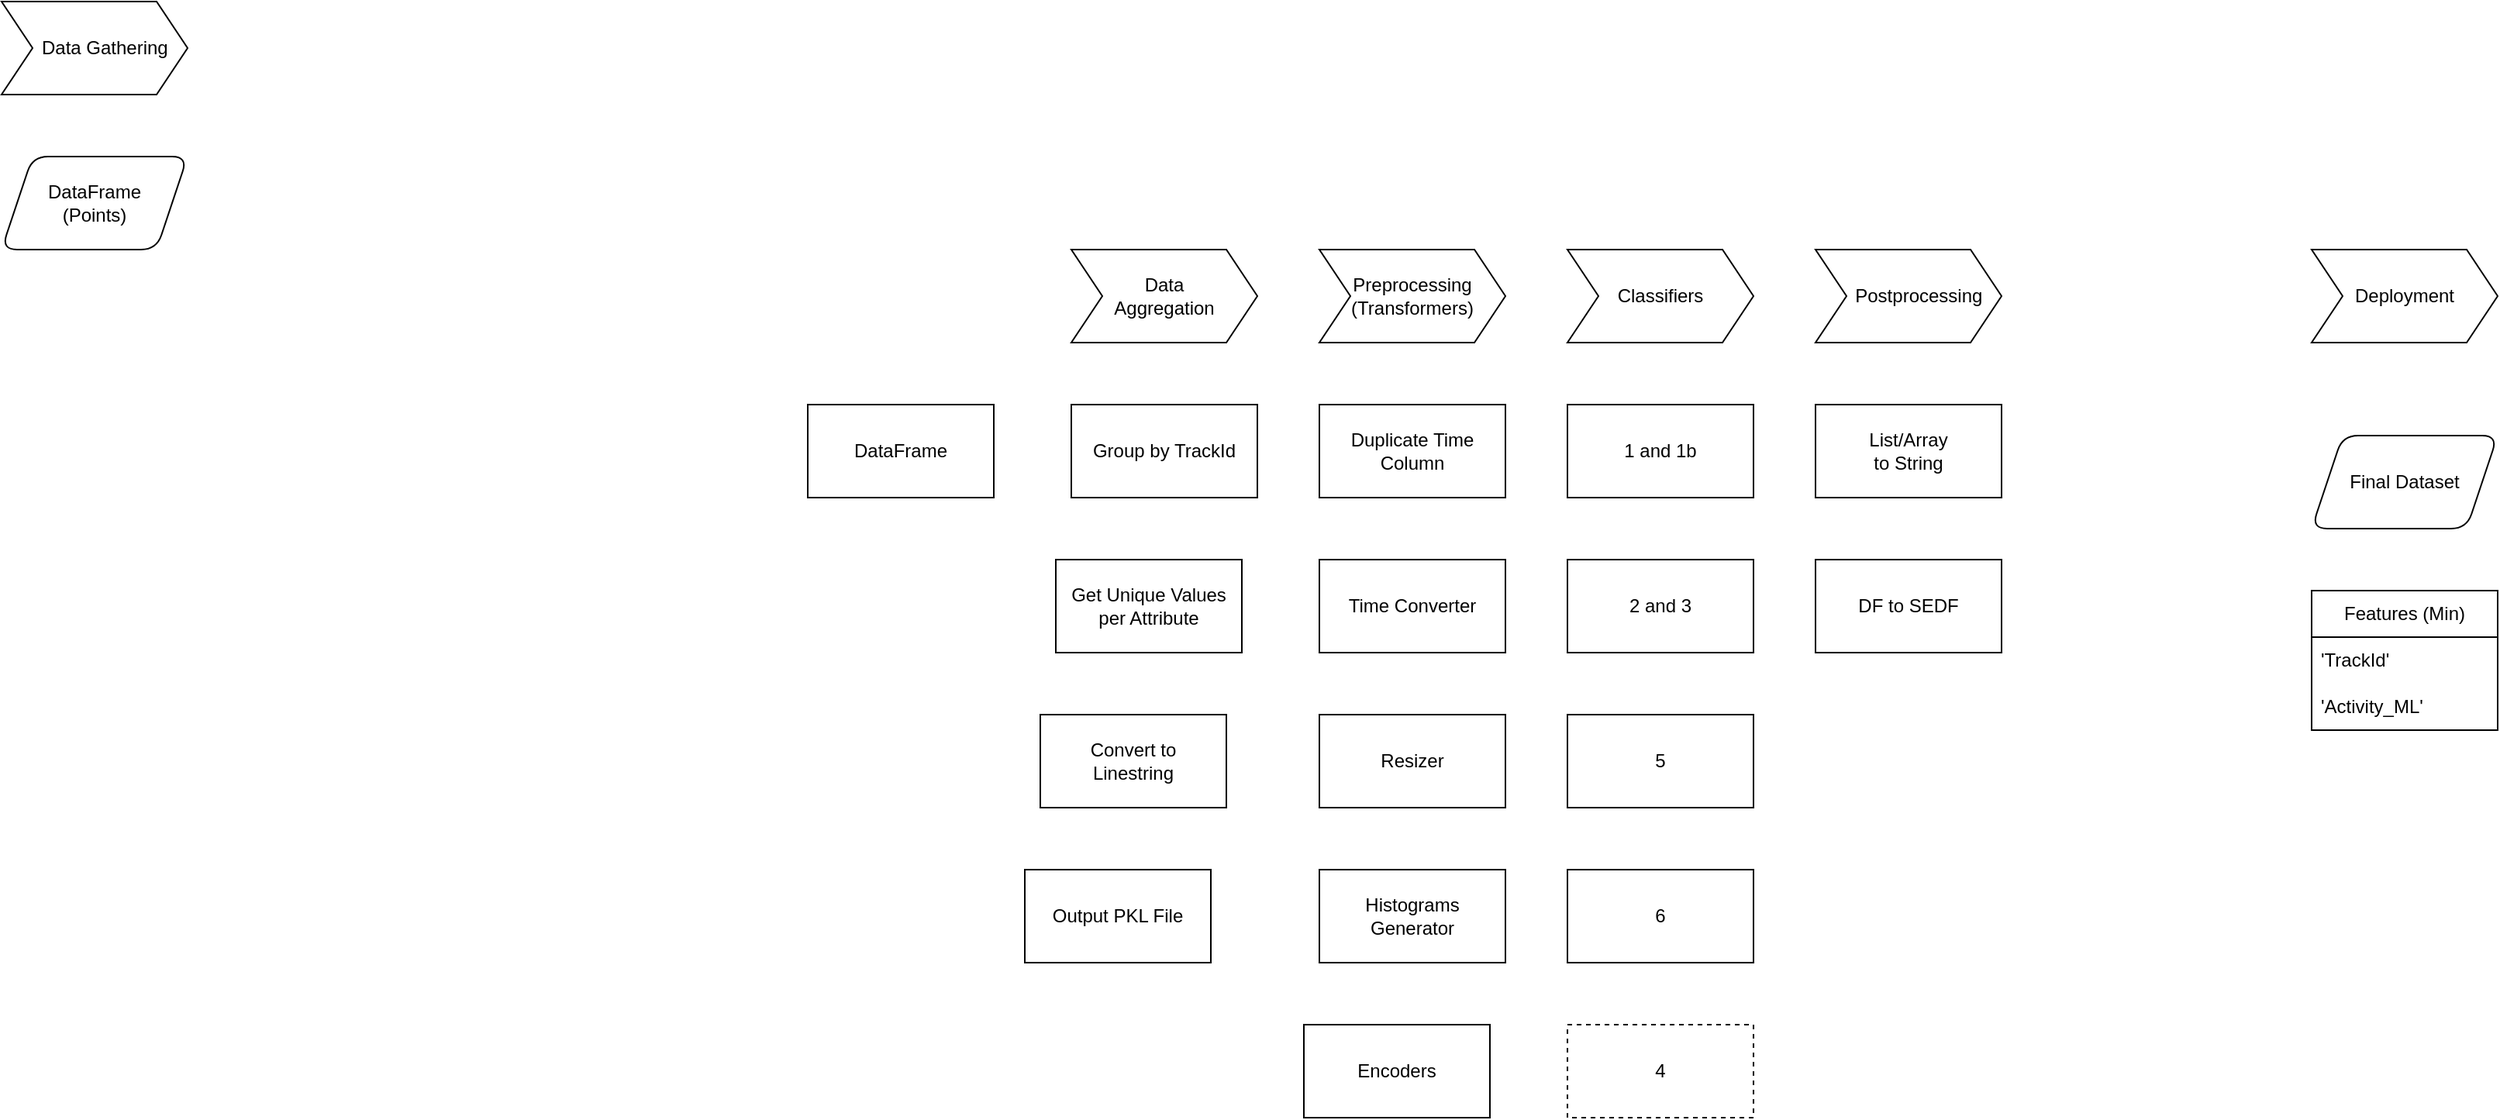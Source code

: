 <mxfile version="21.6.8" type="github">
  <diagram name="Page-1" id="2YBvvXClWsGukQMizWep">
    <mxGraphModel dx="2074" dy="1124" grid="1" gridSize="10" guides="1" tooltips="1" connect="1" arrows="1" fold="1" page="1" pageScale="1" pageWidth="1100" pageHeight="850" math="0" shadow="0">
      <root>
        <mxCell id="0" />
        <mxCell id="1" parent="0" />
        <mxCell id="-cWEQYW-wMEr-QUB3o1_-1" value="&amp;nbsp; &amp;nbsp; Data Gathering" style="rounded=0;whiteSpace=wrap;html=1;shape=step;perimeter=stepPerimeter;fixedSize=1;" vertex="1" parent="1">
          <mxGeometry x="40" y="40" width="120" height="60" as="geometry" />
        </mxCell>
        <mxCell id="-cWEQYW-wMEr-QUB3o1_-2" value="Data&lt;br&gt;Aggregation" style="rounded=0;whiteSpace=wrap;html=1;shape=step;perimeter=stepPerimeter;fixedSize=1;" vertex="1" parent="1">
          <mxGeometry x="730" y="200" width="120" height="60" as="geometry" />
        </mxCell>
        <mxCell id="-cWEQYW-wMEr-QUB3o1_-4" value="Preprocessing (Transformers)" style="rounded=0;whiteSpace=wrap;html=1;shape=step;perimeter=stepPerimeter;fixedSize=1;" vertex="1" parent="1">
          <mxGeometry x="890" y="200" width="120" height="60" as="geometry" />
        </mxCell>
        <mxCell id="-cWEQYW-wMEr-QUB3o1_-5" value="Classifiers" style="rounded=0;whiteSpace=wrap;html=1;shape=step;perimeter=stepPerimeter;fixedSize=1;" vertex="1" parent="1">
          <mxGeometry x="1050" y="200" width="120" height="60" as="geometry" />
        </mxCell>
        <mxCell id="-cWEQYW-wMEr-QUB3o1_-7" value="&amp;nbsp; &amp;nbsp; Postprocessing" style="rounded=0;whiteSpace=wrap;html=1;shape=step;perimeter=stepPerimeter;fixedSize=1;" vertex="1" parent="1">
          <mxGeometry x="1210" y="200" width="120" height="60" as="geometry" />
        </mxCell>
        <mxCell id="-cWEQYW-wMEr-QUB3o1_-8" value="Deployment" style="rounded=0;whiteSpace=wrap;html=1;shape=step;perimeter=stepPerimeter;fixedSize=1;" vertex="1" parent="1">
          <mxGeometry x="1530" y="200" width="120" height="60" as="geometry" />
        </mxCell>
        <mxCell id="-cWEQYW-wMEr-QUB3o1_-9" value="Group by TrackId" style="shape=process;whiteSpace=wrap;html=1;fixedSize=1;backgroundOutline=1;" vertex="1" parent="1">
          <mxGeometry x="730" y="300" width="120" height="60" as="geometry" />
        </mxCell>
        <mxCell id="-cWEQYW-wMEr-QUB3o1_-10" value="DataFrame" style="shape=label;whiteSpace=wrap;html=1;fixedSize=1;rounded=0;" vertex="1" parent="1">
          <mxGeometry x="560" y="300" width="120" height="60" as="geometry" />
        </mxCell>
        <mxCell id="-cWEQYW-wMEr-QUB3o1_-11" value="Get Unique Values per Attribute" style="shape=label;whiteSpace=wrap;html=1;fixedSize=1;rounded=0;" vertex="1" parent="1">
          <mxGeometry x="720" y="400" width="120" height="60" as="geometry" />
        </mxCell>
        <mxCell id="-cWEQYW-wMEr-QUB3o1_-12" value="Convert to&lt;br&gt;Linestring" style="shape=label;whiteSpace=wrap;html=1;fixedSize=1;rounded=0;" vertex="1" parent="1">
          <mxGeometry x="710" y="500" width="120" height="60" as="geometry" />
        </mxCell>
        <mxCell id="-cWEQYW-wMEr-QUB3o1_-15" value="Final Dataset" style="rounded=1;whiteSpace=wrap;html=1;shape=parallelogram;perimeter=parallelogramPerimeter;fixedSize=1;" vertex="1" parent="1">
          <mxGeometry x="1530" y="320" width="120" height="60" as="geometry" />
        </mxCell>
        <mxCell id="-cWEQYW-wMEr-QUB3o1_-17" value="Output PKL File" style="shape=label;whiteSpace=wrap;html=1;fixedSize=1;rounded=0;" vertex="1" parent="1">
          <mxGeometry x="700" y="600" width="120" height="60" as="geometry" />
        </mxCell>
        <mxCell id="-cWEQYW-wMEr-QUB3o1_-18" value="Resizer" style="shape=label;whiteSpace=wrap;html=1;fixedSize=1;rounded=0;" vertex="1" parent="1">
          <mxGeometry x="890" y="500" width="120" height="60" as="geometry" />
        </mxCell>
        <mxCell id="-cWEQYW-wMEr-QUB3o1_-19" value="Time Converter" style="shape=label;whiteSpace=wrap;html=1;fixedSize=1;rounded=0;" vertex="1" parent="1">
          <mxGeometry x="890" y="400" width="120" height="60" as="geometry" />
        </mxCell>
        <mxCell id="-cWEQYW-wMEr-QUB3o1_-20" value="Duplicate Time Column" style="shape=process;whiteSpace=wrap;html=1;fixedSize=1;backgroundOutline=1;" vertex="1" parent="1">
          <mxGeometry x="890" y="300" width="120" height="60" as="geometry" />
        </mxCell>
        <mxCell id="-cWEQYW-wMEr-QUB3o1_-21" value="Histograms Generator" style="shape=label;whiteSpace=wrap;html=1;fixedSize=1;rounded=0;" vertex="1" parent="1">
          <mxGeometry x="890" y="600" width="120" height="60" as="geometry" />
        </mxCell>
        <mxCell id="-cWEQYW-wMEr-QUB3o1_-22" value="Encoders" style="shape=label;whiteSpace=wrap;html=1;fixedSize=1;rounded=0;" vertex="1" parent="1">
          <mxGeometry x="880" y="700" width="120" height="60" as="geometry" />
        </mxCell>
        <mxCell id="-cWEQYW-wMEr-QUB3o1_-23" value="1 and 1b" style="shape=label;whiteSpace=wrap;html=1;fixedSize=1;rounded=0;" vertex="1" parent="1">
          <mxGeometry x="1050" y="300" width="120" height="60" as="geometry" />
        </mxCell>
        <mxCell id="-cWEQYW-wMEr-QUB3o1_-24" value="2 and 3" style="shape=label;whiteSpace=wrap;html=1;fixedSize=1;rounded=0;" vertex="1" parent="1">
          <mxGeometry x="1050" y="400" width="120" height="60" as="geometry" />
        </mxCell>
        <mxCell id="-cWEQYW-wMEr-QUB3o1_-25" value="5" style="shape=label;whiteSpace=wrap;html=1;fixedSize=1;rounded=0;" vertex="1" parent="1">
          <mxGeometry x="1050" y="500" width="120" height="60" as="geometry" />
        </mxCell>
        <mxCell id="-cWEQYW-wMEr-QUB3o1_-26" value="6" style="shape=label;whiteSpace=wrap;html=1;fixedSize=1;rounded=0;" vertex="1" parent="1">
          <mxGeometry x="1050" y="600" width="120" height="60" as="geometry" />
        </mxCell>
        <mxCell id="-cWEQYW-wMEr-QUB3o1_-27" value="4" style="shape=label;whiteSpace=wrap;html=1;fixedSize=1;dashed=1;rounded=0;" vertex="1" parent="1">
          <mxGeometry x="1050" y="700" width="120" height="60" as="geometry" />
        </mxCell>
        <mxCell id="-cWEQYW-wMEr-QUB3o1_-28" value="List/Array&lt;br&gt;to String" style="shape=label;whiteSpace=wrap;html=1;fixedSize=1;rounded=0;" vertex="1" parent="1">
          <mxGeometry x="1210" y="300" width="120" height="60" as="geometry" />
        </mxCell>
        <mxCell id="-cWEQYW-wMEr-QUB3o1_-29" value="DF to SEDF" style="shape=label;whiteSpace=wrap;html=1;fixedSize=1;rounded=0;" vertex="1" parent="1">
          <mxGeometry x="1210" y="400" width="120" height="60" as="geometry" />
        </mxCell>
        <mxCell id="-cWEQYW-wMEr-QUB3o1_-38" value="Features (Min)" style="swimlane;fontStyle=0;childLayout=stackLayout;horizontal=1;startSize=30;horizontalStack=0;resizeParent=1;resizeParentMax=0;resizeLast=0;collapsible=1;marginBottom=0;whiteSpace=wrap;html=1;" vertex="1" parent="1">
          <mxGeometry x="1530" y="420" width="120" height="90" as="geometry" />
        </mxCell>
        <mxCell id="-cWEQYW-wMEr-QUB3o1_-39" value="&#39;TrackId&#39;" style="text;strokeColor=none;fillColor=none;align=left;verticalAlign=middle;spacingLeft=4;spacingRight=4;overflow=hidden;points=[[0,0.5],[1,0.5]];portConstraint=eastwest;rotatable=0;whiteSpace=wrap;html=1;" vertex="1" parent="-cWEQYW-wMEr-QUB3o1_-38">
          <mxGeometry y="30" width="120" height="30" as="geometry" />
        </mxCell>
        <mxCell id="-cWEQYW-wMEr-QUB3o1_-40" value="&#39;Activity_ML&#39;" style="text;strokeColor=none;fillColor=none;align=left;verticalAlign=middle;spacingLeft=4;spacingRight=4;overflow=hidden;points=[[0,0.5],[1,0.5]];portConstraint=eastwest;rotatable=0;whiteSpace=wrap;html=1;" vertex="1" parent="-cWEQYW-wMEr-QUB3o1_-38">
          <mxGeometry y="60" width="120" height="30" as="geometry" />
        </mxCell>
        <mxCell id="-cWEQYW-wMEr-QUB3o1_-42" value="DataFrame&lt;br&gt;(Points)" style="shape=parallelogram;perimeter=parallelogramPerimeter;whiteSpace=wrap;html=1;fixedSize=1;rounded=1;" vertex="1" parent="1">
          <mxGeometry x="40" y="140" width="120" height="60" as="geometry" />
        </mxCell>
      </root>
    </mxGraphModel>
  </diagram>
</mxfile>
